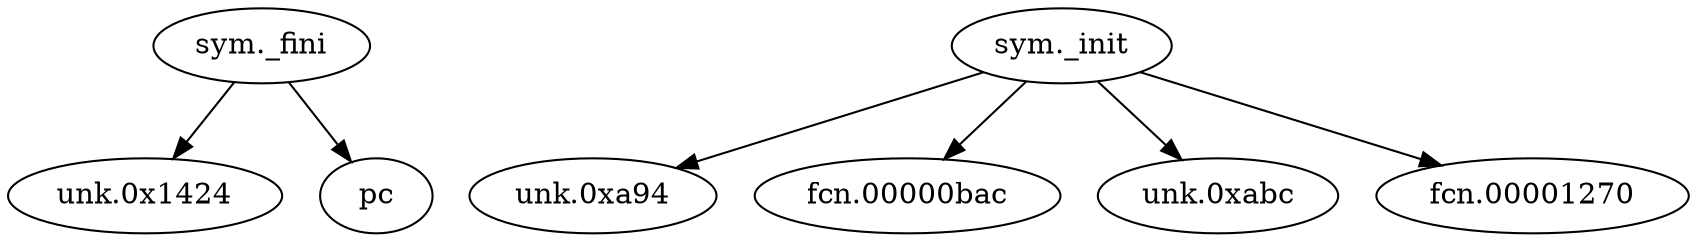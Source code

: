 digraph code {
  "0x00001400" [label="sym._fini"];
  "0x00001400" -> "0x00001424";
  "0x00001424" [label="unk.0x1424"];
  "0x00001400" -> "0x00000af0";
  "0x00000af0" [label="pc"];
  "0x00000a70" [label="sym._init"];
  "0x00000a70" -> "0x00000a94";
  "0x00000a94" [label="unk.0xa94"];
  "0x00000a70" -> "0x00000bac";
  "0x00000bac" [label="fcn.00000bac"];
  "0x00000a70" -> "0x00000abc";
  "0x00000abc" [label="unk.0xabc"];
  "0x00000a70" -> "0x00001270";
  "0x00001270" [label="fcn.00001270"];
}